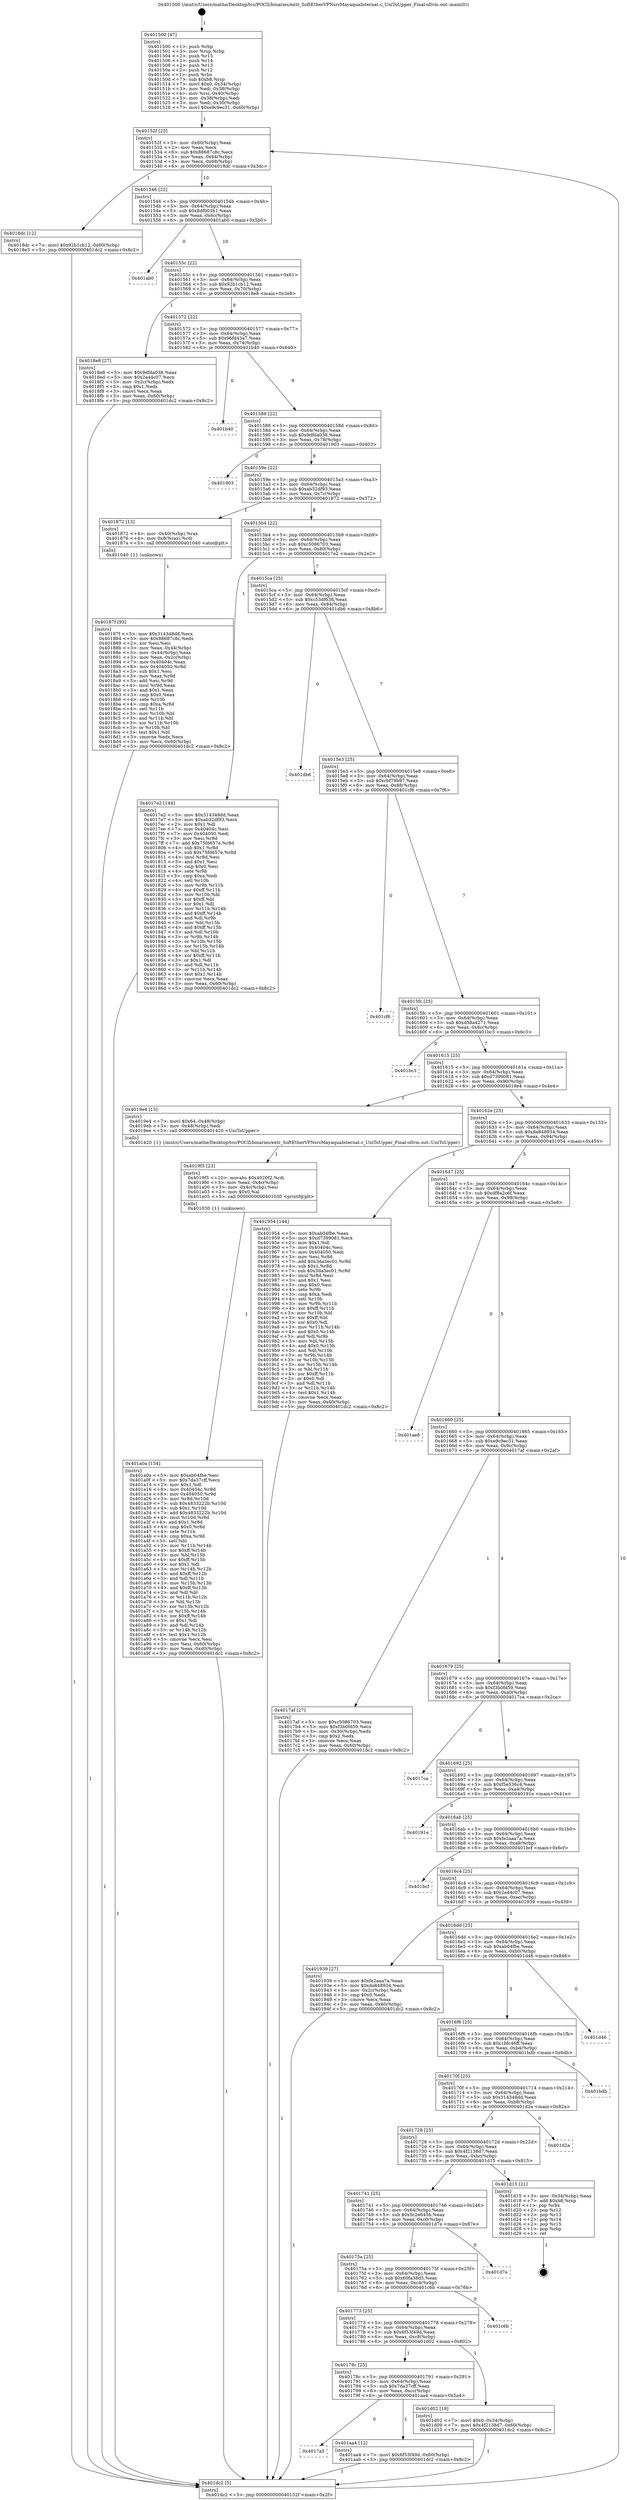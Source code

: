 digraph "0x401500" {
  label = "0x401500 (/mnt/c/Users/mathe/Desktop/tcc/POCII/binaries/extr_SoftEtherVPNsrcMayaquaInternat.c_UniToUpper_Final-ollvm.out::main(0))"
  labelloc = "t"
  node[shape=record]

  Entry [label="",width=0.3,height=0.3,shape=circle,fillcolor=black,style=filled]
  "0x40152f" [label="{
     0x40152f [23]\l
     | [instrs]\l
     &nbsp;&nbsp;0x40152f \<+3\>: mov -0x60(%rbp),%eax\l
     &nbsp;&nbsp;0x401532 \<+2\>: mov %eax,%ecx\l
     &nbsp;&nbsp;0x401534 \<+6\>: sub $0x88687c8c,%ecx\l
     &nbsp;&nbsp;0x40153a \<+3\>: mov %eax,-0x64(%rbp)\l
     &nbsp;&nbsp;0x40153d \<+3\>: mov %ecx,-0x68(%rbp)\l
     &nbsp;&nbsp;0x401540 \<+6\>: je 00000000004018dc \<main+0x3dc\>\l
  }"]
  "0x4018dc" [label="{
     0x4018dc [12]\l
     | [instrs]\l
     &nbsp;&nbsp;0x4018dc \<+7\>: movl $0x92b1cb12,-0x60(%rbp)\l
     &nbsp;&nbsp;0x4018e3 \<+5\>: jmp 0000000000401dc2 \<main+0x8c2\>\l
  }"]
  "0x401546" [label="{
     0x401546 [22]\l
     | [instrs]\l
     &nbsp;&nbsp;0x401546 \<+5\>: jmp 000000000040154b \<main+0x4b\>\l
     &nbsp;&nbsp;0x40154b \<+3\>: mov -0x64(%rbp),%eax\l
     &nbsp;&nbsp;0x40154e \<+5\>: sub $0x8df003b1,%eax\l
     &nbsp;&nbsp;0x401553 \<+3\>: mov %eax,-0x6c(%rbp)\l
     &nbsp;&nbsp;0x401556 \<+6\>: je 0000000000401ab0 \<main+0x5b0\>\l
  }"]
  Exit [label="",width=0.3,height=0.3,shape=circle,fillcolor=black,style=filled,peripheries=2]
  "0x401ab0" [label="{
     0x401ab0\l
  }", style=dashed]
  "0x40155c" [label="{
     0x40155c [22]\l
     | [instrs]\l
     &nbsp;&nbsp;0x40155c \<+5\>: jmp 0000000000401561 \<main+0x61\>\l
     &nbsp;&nbsp;0x401561 \<+3\>: mov -0x64(%rbp),%eax\l
     &nbsp;&nbsp;0x401564 \<+5\>: sub $0x92b1cb12,%eax\l
     &nbsp;&nbsp;0x401569 \<+3\>: mov %eax,-0x70(%rbp)\l
     &nbsp;&nbsp;0x40156c \<+6\>: je 00000000004018e8 \<main+0x3e8\>\l
  }"]
  "0x4017a5" [label="{
     0x4017a5\l
  }", style=dashed]
  "0x4018e8" [label="{
     0x4018e8 [27]\l
     | [instrs]\l
     &nbsp;&nbsp;0x4018e8 \<+5\>: mov $0x9dfda038,%eax\l
     &nbsp;&nbsp;0x4018ed \<+5\>: mov $0x2a44c07,%ecx\l
     &nbsp;&nbsp;0x4018f2 \<+3\>: mov -0x2c(%rbp),%edx\l
     &nbsp;&nbsp;0x4018f5 \<+3\>: cmp $0x1,%edx\l
     &nbsp;&nbsp;0x4018f8 \<+3\>: cmovl %ecx,%eax\l
     &nbsp;&nbsp;0x4018fb \<+3\>: mov %eax,-0x60(%rbp)\l
     &nbsp;&nbsp;0x4018fe \<+5\>: jmp 0000000000401dc2 \<main+0x8c2\>\l
  }"]
  "0x401572" [label="{
     0x401572 [22]\l
     | [instrs]\l
     &nbsp;&nbsp;0x401572 \<+5\>: jmp 0000000000401577 \<main+0x77\>\l
     &nbsp;&nbsp;0x401577 \<+3\>: mov -0x64(%rbp),%eax\l
     &nbsp;&nbsp;0x40157a \<+5\>: sub $0x96fd43a7,%eax\l
     &nbsp;&nbsp;0x40157f \<+3\>: mov %eax,-0x74(%rbp)\l
     &nbsp;&nbsp;0x401582 \<+6\>: je 0000000000401b40 \<main+0x640\>\l
  }"]
  "0x401aa4" [label="{
     0x401aa4 [12]\l
     | [instrs]\l
     &nbsp;&nbsp;0x401aa4 \<+7\>: movl $0x6f53f49d,-0x60(%rbp)\l
     &nbsp;&nbsp;0x401aab \<+5\>: jmp 0000000000401dc2 \<main+0x8c2\>\l
  }"]
  "0x401b40" [label="{
     0x401b40\l
  }", style=dashed]
  "0x401588" [label="{
     0x401588 [22]\l
     | [instrs]\l
     &nbsp;&nbsp;0x401588 \<+5\>: jmp 000000000040158d \<main+0x8d\>\l
     &nbsp;&nbsp;0x40158d \<+3\>: mov -0x64(%rbp),%eax\l
     &nbsp;&nbsp;0x401590 \<+5\>: sub $0x9dfda038,%eax\l
     &nbsp;&nbsp;0x401595 \<+3\>: mov %eax,-0x78(%rbp)\l
     &nbsp;&nbsp;0x401598 \<+6\>: je 0000000000401903 \<main+0x403\>\l
  }"]
  "0x40178c" [label="{
     0x40178c [25]\l
     | [instrs]\l
     &nbsp;&nbsp;0x40178c \<+5\>: jmp 0000000000401791 \<main+0x291\>\l
     &nbsp;&nbsp;0x401791 \<+3\>: mov -0x64(%rbp),%eax\l
     &nbsp;&nbsp;0x401794 \<+5\>: sub $0x7da37cff,%eax\l
     &nbsp;&nbsp;0x401799 \<+6\>: mov %eax,-0xcc(%rbp)\l
     &nbsp;&nbsp;0x40179f \<+6\>: je 0000000000401aa4 \<main+0x5a4\>\l
  }"]
  "0x401903" [label="{
     0x401903\l
  }", style=dashed]
  "0x40159e" [label="{
     0x40159e [22]\l
     | [instrs]\l
     &nbsp;&nbsp;0x40159e \<+5\>: jmp 00000000004015a3 \<main+0xa3\>\l
     &nbsp;&nbsp;0x4015a3 \<+3\>: mov -0x64(%rbp),%eax\l
     &nbsp;&nbsp;0x4015a6 \<+5\>: sub $0xab32df93,%eax\l
     &nbsp;&nbsp;0x4015ab \<+3\>: mov %eax,-0x7c(%rbp)\l
     &nbsp;&nbsp;0x4015ae \<+6\>: je 0000000000401872 \<main+0x372\>\l
  }"]
  "0x401d02" [label="{
     0x401d02 [19]\l
     | [instrs]\l
     &nbsp;&nbsp;0x401d02 \<+7\>: movl $0x0,-0x34(%rbp)\l
     &nbsp;&nbsp;0x401d09 \<+7\>: movl $0x4f2138d7,-0x60(%rbp)\l
     &nbsp;&nbsp;0x401d10 \<+5\>: jmp 0000000000401dc2 \<main+0x8c2\>\l
  }"]
  "0x401872" [label="{
     0x401872 [13]\l
     | [instrs]\l
     &nbsp;&nbsp;0x401872 \<+4\>: mov -0x40(%rbp),%rax\l
     &nbsp;&nbsp;0x401876 \<+4\>: mov 0x8(%rax),%rdi\l
     &nbsp;&nbsp;0x40187a \<+5\>: call 0000000000401040 \<atoi@plt\>\l
     | [calls]\l
     &nbsp;&nbsp;0x401040 \{1\} (unknown)\l
  }"]
  "0x4015b4" [label="{
     0x4015b4 [22]\l
     | [instrs]\l
     &nbsp;&nbsp;0x4015b4 \<+5\>: jmp 00000000004015b9 \<main+0xb9\>\l
     &nbsp;&nbsp;0x4015b9 \<+3\>: mov -0x64(%rbp),%eax\l
     &nbsp;&nbsp;0x4015bc \<+5\>: sub $0xc5086703,%eax\l
     &nbsp;&nbsp;0x4015c1 \<+3\>: mov %eax,-0x80(%rbp)\l
     &nbsp;&nbsp;0x4015c4 \<+6\>: je 00000000004017e2 \<main+0x2e2\>\l
  }"]
  "0x401773" [label="{
     0x401773 [25]\l
     | [instrs]\l
     &nbsp;&nbsp;0x401773 \<+5\>: jmp 0000000000401778 \<main+0x278\>\l
     &nbsp;&nbsp;0x401778 \<+3\>: mov -0x64(%rbp),%eax\l
     &nbsp;&nbsp;0x40177b \<+5\>: sub $0x6f53f49d,%eax\l
     &nbsp;&nbsp;0x401780 \<+6\>: mov %eax,-0xc8(%rbp)\l
     &nbsp;&nbsp;0x401786 \<+6\>: je 0000000000401d02 \<main+0x802\>\l
  }"]
  "0x4017e2" [label="{
     0x4017e2 [144]\l
     | [instrs]\l
     &nbsp;&nbsp;0x4017e2 \<+5\>: mov $0x314348dd,%eax\l
     &nbsp;&nbsp;0x4017e7 \<+5\>: mov $0xab32df93,%ecx\l
     &nbsp;&nbsp;0x4017ec \<+2\>: mov $0x1,%dl\l
     &nbsp;&nbsp;0x4017ee \<+7\>: mov 0x40404c,%esi\l
     &nbsp;&nbsp;0x4017f5 \<+7\>: mov 0x404050,%edi\l
     &nbsp;&nbsp;0x4017fc \<+3\>: mov %esi,%r8d\l
     &nbsp;&nbsp;0x4017ff \<+7\>: add $0x75fd657e,%r8d\l
     &nbsp;&nbsp;0x401806 \<+4\>: sub $0x1,%r8d\l
     &nbsp;&nbsp;0x40180a \<+7\>: sub $0x75fd657e,%r8d\l
     &nbsp;&nbsp;0x401811 \<+4\>: imul %r8d,%esi\l
     &nbsp;&nbsp;0x401815 \<+3\>: and $0x1,%esi\l
     &nbsp;&nbsp;0x401818 \<+3\>: cmp $0x0,%esi\l
     &nbsp;&nbsp;0x40181b \<+4\>: sete %r9b\l
     &nbsp;&nbsp;0x40181f \<+3\>: cmp $0xa,%edi\l
     &nbsp;&nbsp;0x401822 \<+4\>: setl %r10b\l
     &nbsp;&nbsp;0x401826 \<+3\>: mov %r9b,%r11b\l
     &nbsp;&nbsp;0x401829 \<+4\>: xor $0xff,%r11b\l
     &nbsp;&nbsp;0x40182d \<+3\>: mov %r10b,%bl\l
     &nbsp;&nbsp;0x401830 \<+3\>: xor $0xff,%bl\l
     &nbsp;&nbsp;0x401833 \<+3\>: xor $0x1,%dl\l
     &nbsp;&nbsp;0x401836 \<+3\>: mov %r11b,%r14b\l
     &nbsp;&nbsp;0x401839 \<+4\>: and $0xff,%r14b\l
     &nbsp;&nbsp;0x40183d \<+3\>: and %dl,%r9b\l
     &nbsp;&nbsp;0x401840 \<+3\>: mov %bl,%r15b\l
     &nbsp;&nbsp;0x401843 \<+4\>: and $0xff,%r15b\l
     &nbsp;&nbsp;0x401847 \<+3\>: and %dl,%r10b\l
     &nbsp;&nbsp;0x40184a \<+3\>: or %r9b,%r14b\l
     &nbsp;&nbsp;0x40184d \<+3\>: or %r10b,%r15b\l
     &nbsp;&nbsp;0x401850 \<+3\>: xor %r15b,%r14b\l
     &nbsp;&nbsp;0x401853 \<+3\>: or %bl,%r11b\l
     &nbsp;&nbsp;0x401856 \<+4\>: xor $0xff,%r11b\l
     &nbsp;&nbsp;0x40185a \<+3\>: or $0x1,%dl\l
     &nbsp;&nbsp;0x40185d \<+3\>: and %dl,%r11b\l
     &nbsp;&nbsp;0x401860 \<+3\>: or %r11b,%r14b\l
     &nbsp;&nbsp;0x401863 \<+4\>: test $0x1,%r14b\l
     &nbsp;&nbsp;0x401867 \<+3\>: cmovne %ecx,%eax\l
     &nbsp;&nbsp;0x40186a \<+3\>: mov %eax,-0x60(%rbp)\l
     &nbsp;&nbsp;0x40186d \<+5\>: jmp 0000000000401dc2 \<main+0x8c2\>\l
  }"]
  "0x4015ca" [label="{
     0x4015ca [25]\l
     | [instrs]\l
     &nbsp;&nbsp;0x4015ca \<+5\>: jmp 00000000004015cf \<main+0xcf\>\l
     &nbsp;&nbsp;0x4015cf \<+3\>: mov -0x64(%rbp),%eax\l
     &nbsp;&nbsp;0x4015d2 \<+5\>: sub $0xc53df638,%eax\l
     &nbsp;&nbsp;0x4015d7 \<+6\>: mov %eax,-0x84(%rbp)\l
     &nbsp;&nbsp;0x4015dd \<+6\>: je 0000000000401db6 \<main+0x8b6\>\l
  }"]
  "0x401c6b" [label="{
     0x401c6b\l
  }", style=dashed]
  "0x401db6" [label="{
     0x401db6\l
  }", style=dashed]
  "0x4015e3" [label="{
     0x4015e3 [25]\l
     | [instrs]\l
     &nbsp;&nbsp;0x4015e3 \<+5\>: jmp 00000000004015e8 \<main+0xe8\>\l
     &nbsp;&nbsp;0x4015e8 \<+3\>: mov -0x64(%rbp),%eax\l
     &nbsp;&nbsp;0x4015eb \<+5\>: sub $0xcbf79b97,%eax\l
     &nbsp;&nbsp;0x4015f0 \<+6\>: mov %eax,-0x88(%rbp)\l
     &nbsp;&nbsp;0x4015f6 \<+6\>: je 0000000000401cf6 \<main+0x7f6\>\l
  }"]
  "0x40175a" [label="{
     0x40175a [25]\l
     | [instrs]\l
     &nbsp;&nbsp;0x40175a \<+5\>: jmp 000000000040175f \<main+0x25f\>\l
     &nbsp;&nbsp;0x40175f \<+3\>: mov -0x64(%rbp),%eax\l
     &nbsp;&nbsp;0x401762 \<+5\>: sub $0x60fa38d5,%eax\l
     &nbsp;&nbsp;0x401767 \<+6\>: mov %eax,-0xc4(%rbp)\l
     &nbsp;&nbsp;0x40176d \<+6\>: je 0000000000401c6b \<main+0x76b\>\l
  }"]
  "0x401cf6" [label="{
     0x401cf6\l
  }", style=dashed]
  "0x4015fc" [label="{
     0x4015fc [25]\l
     | [instrs]\l
     &nbsp;&nbsp;0x4015fc \<+5\>: jmp 0000000000401601 \<main+0x101\>\l
     &nbsp;&nbsp;0x401601 \<+3\>: mov -0x64(%rbp),%eax\l
     &nbsp;&nbsp;0x401604 \<+5\>: sub $0xd58a4271,%eax\l
     &nbsp;&nbsp;0x401609 \<+6\>: mov %eax,-0x8c(%rbp)\l
     &nbsp;&nbsp;0x40160f \<+6\>: je 0000000000401bc3 \<main+0x6c3\>\l
  }"]
  "0x401d7e" [label="{
     0x401d7e\l
  }", style=dashed]
  "0x401bc3" [label="{
     0x401bc3\l
  }", style=dashed]
  "0x401615" [label="{
     0x401615 [25]\l
     | [instrs]\l
     &nbsp;&nbsp;0x401615 \<+5\>: jmp 000000000040161a \<main+0x11a\>\l
     &nbsp;&nbsp;0x40161a \<+3\>: mov -0x64(%rbp),%eax\l
     &nbsp;&nbsp;0x40161d \<+5\>: sub $0xd7399081,%eax\l
     &nbsp;&nbsp;0x401622 \<+6\>: mov %eax,-0x90(%rbp)\l
     &nbsp;&nbsp;0x401628 \<+6\>: je 00000000004019e4 \<main+0x4e4\>\l
  }"]
  "0x401741" [label="{
     0x401741 [25]\l
     | [instrs]\l
     &nbsp;&nbsp;0x401741 \<+5\>: jmp 0000000000401746 \<main+0x246\>\l
     &nbsp;&nbsp;0x401746 \<+3\>: mov -0x64(%rbp),%eax\l
     &nbsp;&nbsp;0x401749 \<+5\>: sub $0x5c2e645b,%eax\l
     &nbsp;&nbsp;0x40174e \<+6\>: mov %eax,-0xc0(%rbp)\l
     &nbsp;&nbsp;0x401754 \<+6\>: je 0000000000401d7e \<main+0x87e\>\l
  }"]
  "0x4019e4" [label="{
     0x4019e4 [15]\l
     | [instrs]\l
     &nbsp;&nbsp;0x4019e4 \<+7\>: movl $0x64,-0x48(%rbp)\l
     &nbsp;&nbsp;0x4019eb \<+3\>: mov -0x48(%rbp),%edi\l
     &nbsp;&nbsp;0x4019ee \<+5\>: call 0000000000401420 \<UniToUpper\>\l
     | [calls]\l
     &nbsp;&nbsp;0x401420 \{1\} (/mnt/c/Users/mathe/Desktop/tcc/POCII/binaries/extr_SoftEtherVPNsrcMayaquaInternat.c_UniToUpper_Final-ollvm.out::UniToUpper)\l
  }"]
  "0x40162e" [label="{
     0x40162e [25]\l
     | [instrs]\l
     &nbsp;&nbsp;0x40162e \<+5\>: jmp 0000000000401633 \<main+0x133\>\l
     &nbsp;&nbsp;0x401633 \<+3\>: mov -0x64(%rbp),%eax\l
     &nbsp;&nbsp;0x401636 \<+5\>: sub $0xda848934,%eax\l
     &nbsp;&nbsp;0x40163b \<+6\>: mov %eax,-0x94(%rbp)\l
     &nbsp;&nbsp;0x401641 \<+6\>: je 0000000000401954 \<main+0x454\>\l
  }"]
  "0x401d15" [label="{
     0x401d15 [21]\l
     | [instrs]\l
     &nbsp;&nbsp;0x401d15 \<+3\>: mov -0x34(%rbp),%eax\l
     &nbsp;&nbsp;0x401d18 \<+7\>: add $0xb8,%rsp\l
     &nbsp;&nbsp;0x401d1f \<+1\>: pop %rbx\l
     &nbsp;&nbsp;0x401d20 \<+2\>: pop %r12\l
     &nbsp;&nbsp;0x401d22 \<+2\>: pop %r13\l
     &nbsp;&nbsp;0x401d24 \<+2\>: pop %r14\l
     &nbsp;&nbsp;0x401d26 \<+2\>: pop %r15\l
     &nbsp;&nbsp;0x401d28 \<+1\>: pop %rbp\l
     &nbsp;&nbsp;0x401d29 \<+1\>: ret\l
  }"]
  "0x401954" [label="{
     0x401954 [144]\l
     | [instrs]\l
     &nbsp;&nbsp;0x401954 \<+5\>: mov $0xab04fbe,%eax\l
     &nbsp;&nbsp;0x401959 \<+5\>: mov $0xd7399081,%ecx\l
     &nbsp;&nbsp;0x40195e \<+2\>: mov $0x1,%dl\l
     &nbsp;&nbsp;0x401960 \<+7\>: mov 0x40404c,%esi\l
     &nbsp;&nbsp;0x401967 \<+7\>: mov 0x404050,%edi\l
     &nbsp;&nbsp;0x40196e \<+3\>: mov %esi,%r8d\l
     &nbsp;&nbsp;0x401971 \<+7\>: add $0x3da3ec01,%r8d\l
     &nbsp;&nbsp;0x401978 \<+4\>: sub $0x1,%r8d\l
     &nbsp;&nbsp;0x40197c \<+7\>: sub $0x3da3ec01,%r8d\l
     &nbsp;&nbsp;0x401983 \<+4\>: imul %r8d,%esi\l
     &nbsp;&nbsp;0x401987 \<+3\>: and $0x1,%esi\l
     &nbsp;&nbsp;0x40198a \<+3\>: cmp $0x0,%esi\l
     &nbsp;&nbsp;0x40198d \<+4\>: sete %r9b\l
     &nbsp;&nbsp;0x401991 \<+3\>: cmp $0xa,%edi\l
     &nbsp;&nbsp;0x401994 \<+4\>: setl %r10b\l
     &nbsp;&nbsp;0x401998 \<+3\>: mov %r9b,%r11b\l
     &nbsp;&nbsp;0x40199b \<+4\>: xor $0xff,%r11b\l
     &nbsp;&nbsp;0x40199f \<+3\>: mov %r10b,%bl\l
     &nbsp;&nbsp;0x4019a2 \<+3\>: xor $0xff,%bl\l
     &nbsp;&nbsp;0x4019a5 \<+3\>: xor $0x0,%dl\l
     &nbsp;&nbsp;0x4019a8 \<+3\>: mov %r11b,%r14b\l
     &nbsp;&nbsp;0x4019ab \<+4\>: and $0x0,%r14b\l
     &nbsp;&nbsp;0x4019af \<+3\>: and %dl,%r9b\l
     &nbsp;&nbsp;0x4019b2 \<+3\>: mov %bl,%r15b\l
     &nbsp;&nbsp;0x4019b5 \<+4\>: and $0x0,%r15b\l
     &nbsp;&nbsp;0x4019b9 \<+3\>: and %dl,%r10b\l
     &nbsp;&nbsp;0x4019bc \<+3\>: or %r9b,%r14b\l
     &nbsp;&nbsp;0x4019bf \<+3\>: or %r10b,%r15b\l
     &nbsp;&nbsp;0x4019c2 \<+3\>: xor %r15b,%r14b\l
     &nbsp;&nbsp;0x4019c5 \<+3\>: or %bl,%r11b\l
     &nbsp;&nbsp;0x4019c8 \<+4\>: xor $0xff,%r11b\l
     &nbsp;&nbsp;0x4019cc \<+3\>: or $0x0,%dl\l
     &nbsp;&nbsp;0x4019cf \<+3\>: and %dl,%r11b\l
     &nbsp;&nbsp;0x4019d2 \<+3\>: or %r11b,%r14b\l
     &nbsp;&nbsp;0x4019d5 \<+4\>: test $0x1,%r14b\l
     &nbsp;&nbsp;0x4019d9 \<+3\>: cmovne %ecx,%eax\l
     &nbsp;&nbsp;0x4019dc \<+3\>: mov %eax,-0x60(%rbp)\l
     &nbsp;&nbsp;0x4019df \<+5\>: jmp 0000000000401dc2 \<main+0x8c2\>\l
  }"]
  "0x401647" [label="{
     0x401647 [25]\l
     | [instrs]\l
     &nbsp;&nbsp;0x401647 \<+5\>: jmp 000000000040164c \<main+0x14c\>\l
     &nbsp;&nbsp;0x40164c \<+3\>: mov -0x64(%rbp),%eax\l
     &nbsp;&nbsp;0x40164f \<+5\>: sub $0xdf8a2c6f,%eax\l
     &nbsp;&nbsp;0x401654 \<+6\>: mov %eax,-0x98(%rbp)\l
     &nbsp;&nbsp;0x40165a \<+6\>: je 0000000000401ae8 \<main+0x5e8\>\l
  }"]
  "0x401728" [label="{
     0x401728 [25]\l
     | [instrs]\l
     &nbsp;&nbsp;0x401728 \<+5\>: jmp 000000000040172d \<main+0x22d\>\l
     &nbsp;&nbsp;0x40172d \<+3\>: mov -0x64(%rbp),%eax\l
     &nbsp;&nbsp;0x401730 \<+5\>: sub $0x4f2138d7,%eax\l
     &nbsp;&nbsp;0x401735 \<+6\>: mov %eax,-0xbc(%rbp)\l
     &nbsp;&nbsp;0x40173b \<+6\>: je 0000000000401d15 \<main+0x815\>\l
  }"]
  "0x401ae8" [label="{
     0x401ae8\l
  }", style=dashed]
  "0x401660" [label="{
     0x401660 [25]\l
     | [instrs]\l
     &nbsp;&nbsp;0x401660 \<+5\>: jmp 0000000000401665 \<main+0x165\>\l
     &nbsp;&nbsp;0x401665 \<+3\>: mov -0x64(%rbp),%eax\l
     &nbsp;&nbsp;0x401668 \<+5\>: sub $0xe9c9ec31,%eax\l
     &nbsp;&nbsp;0x40166d \<+6\>: mov %eax,-0x9c(%rbp)\l
     &nbsp;&nbsp;0x401673 \<+6\>: je 00000000004017af \<main+0x2af\>\l
  }"]
  "0x401d2a" [label="{
     0x401d2a\l
  }", style=dashed]
  "0x4017af" [label="{
     0x4017af [27]\l
     | [instrs]\l
     &nbsp;&nbsp;0x4017af \<+5\>: mov $0xc5086703,%eax\l
     &nbsp;&nbsp;0x4017b4 \<+5\>: mov $0xf3b0fd59,%ecx\l
     &nbsp;&nbsp;0x4017b9 \<+3\>: mov -0x30(%rbp),%edx\l
     &nbsp;&nbsp;0x4017bc \<+3\>: cmp $0x2,%edx\l
     &nbsp;&nbsp;0x4017bf \<+3\>: cmovne %ecx,%eax\l
     &nbsp;&nbsp;0x4017c2 \<+3\>: mov %eax,-0x60(%rbp)\l
     &nbsp;&nbsp;0x4017c5 \<+5\>: jmp 0000000000401dc2 \<main+0x8c2\>\l
  }"]
  "0x401679" [label="{
     0x401679 [25]\l
     | [instrs]\l
     &nbsp;&nbsp;0x401679 \<+5\>: jmp 000000000040167e \<main+0x17e\>\l
     &nbsp;&nbsp;0x40167e \<+3\>: mov -0x64(%rbp),%eax\l
     &nbsp;&nbsp;0x401681 \<+5\>: sub $0xf3b0fd59,%eax\l
     &nbsp;&nbsp;0x401686 \<+6\>: mov %eax,-0xa0(%rbp)\l
     &nbsp;&nbsp;0x40168c \<+6\>: je 00000000004017ca \<main+0x2ca\>\l
  }"]
  "0x401dc2" [label="{
     0x401dc2 [5]\l
     | [instrs]\l
     &nbsp;&nbsp;0x401dc2 \<+5\>: jmp 000000000040152f \<main+0x2f\>\l
  }"]
  "0x401500" [label="{
     0x401500 [47]\l
     | [instrs]\l
     &nbsp;&nbsp;0x401500 \<+1\>: push %rbp\l
     &nbsp;&nbsp;0x401501 \<+3\>: mov %rsp,%rbp\l
     &nbsp;&nbsp;0x401504 \<+2\>: push %r15\l
     &nbsp;&nbsp;0x401506 \<+2\>: push %r14\l
     &nbsp;&nbsp;0x401508 \<+2\>: push %r13\l
     &nbsp;&nbsp;0x40150a \<+2\>: push %r12\l
     &nbsp;&nbsp;0x40150c \<+1\>: push %rbx\l
     &nbsp;&nbsp;0x40150d \<+7\>: sub $0xb8,%rsp\l
     &nbsp;&nbsp;0x401514 \<+7\>: movl $0x0,-0x34(%rbp)\l
     &nbsp;&nbsp;0x40151b \<+3\>: mov %edi,-0x38(%rbp)\l
     &nbsp;&nbsp;0x40151e \<+4\>: mov %rsi,-0x40(%rbp)\l
     &nbsp;&nbsp;0x401522 \<+3\>: mov -0x38(%rbp),%edi\l
     &nbsp;&nbsp;0x401525 \<+3\>: mov %edi,-0x30(%rbp)\l
     &nbsp;&nbsp;0x401528 \<+7\>: movl $0xe9c9ec31,-0x60(%rbp)\l
  }"]
  "0x40187f" [label="{
     0x40187f [93]\l
     | [instrs]\l
     &nbsp;&nbsp;0x40187f \<+5\>: mov $0x314348dd,%ecx\l
     &nbsp;&nbsp;0x401884 \<+5\>: mov $0x88687c8c,%edx\l
     &nbsp;&nbsp;0x401889 \<+2\>: xor %esi,%esi\l
     &nbsp;&nbsp;0x40188b \<+3\>: mov %eax,-0x44(%rbp)\l
     &nbsp;&nbsp;0x40188e \<+3\>: mov -0x44(%rbp),%eax\l
     &nbsp;&nbsp;0x401891 \<+3\>: mov %eax,-0x2c(%rbp)\l
     &nbsp;&nbsp;0x401894 \<+7\>: mov 0x40404c,%eax\l
     &nbsp;&nbsp;0x40189b \<+8\>: mov 0x404050,%r8d\l
     &nbsp;&nbsp;0x4018a3 \<+3\>: sub $0x1,%esi\l
     &nbsp;&nbsp;0x4018a6 \<+3\>: mov %eax,%r9d\l
     &nbsp;&nbsp;0x4018a9 \<+3\>: add %esi,%r9d\l
     &nbsp;&nbsp;0x4018ac \<+4\>: imul %r9d,%eax\l
     &nbsp;&nbsp;0x4018b0 \<+3\>: and $0x1,%eax\l
     &nbsp;&nbsp;0x4018b3 \<+3\>: cmp $0x0,%eax\l
     &nbsp;&nbsp;0x4018b6 \<+4\>: sete %r10b\l
     &nbsp;&nbsp;0x4018ba \<+4\>: cmp $0xa,%r8d\l
     &nbsp;&nbsp;0x4018be \<+4\>: setl %r11b\l
     &nbsp;&nbsp;0x4018c2 \<+3\>: mov %r10b,%bl\l
     &nbsp;&nbsp;0x4018c5 \<+3\>: and %r11b,%bl\l
     &nbsp;&nbsp;0x4018c8 \<+3\>: xor %r11b,%r10b\l
     &nbsp;&nbsp;0x4018cb \<+3\>: or %r10b,%bl\l
     &nbsp;&nbsp;0x4018ce \<+3\>: test $0x1,%bl\l
     &nbsp;&nbsp;0x4018d1 \<+3\>: cmovne %edx,%ecx\l
     &nbsp;&nbsp;0x4018d4 \<+3\>: mov %ecx,-0x60(%rbp)\l
     &nbsp;&nbsp;0x4018d7 \<+5\>: jmp 0000000000401dc2 \<main+0x8c2\>\l
  }"]
  "0x40170f" [label="{
     0x40170f [25]\l
     | [instrs]\l
     &nbsp;&nbsp;0x40170f \<+5\>: jmp 0000000000401714 \<main+0x214\>\l
     &nbsp;&nbsp;0x401714 \<+3\>: mov -0x64(%rbp),%eax\l
     &nbsp;&nbsp;0x401717 \<+5\>: sub $0x314348dd,%eax\l
     &nbsp;&nbsp;0x40171c \<+6\>: mov %eax,-0xb8(%rbp)\l
     &nbsp;&nbsp;0x401722 \<+6\>: je 0000000000401d2a \<main+0x82a\>\l
  }"]
  "0x4017ca" [label="{
     0x4017ca\l
  }", style=dashed]
  "0x401692" [label="{
     0x401692 [25]\l
     | [instrs]\l
     &nbsp;&nbsp;0x401692 \<+5\>: jmp 0000000000401697 \<main+0x197\>\l
     &nbsp;&nbsp;0x401697 \<+3\>: mov -0x64(%rbp),%eax\l
     &nbsp;&nbsp;0x40169a \<+5\>: sub $0xf5e536c4,%eax\l
     &nbsp;&nbsp;0x40169f \<+6\>: mov %eax,-0xa4(%rbp)\l
     &nbsp;&nbsp;0x4016a5 \<+6\>: je 000000000040191e \<main+0x41e\>\l
  }"]
  "0x401bdb" [label="{
     0x401bdb\l
  }", style=dashed]
  "0x40191e" [label="{
     0x40191e\l
  }", style=dashed]
  "0x4016ab" [label="{
     0x4016ab [25]\l
     | [instrs]\l
     &nbsp;&nbsp;0x4016ab \<+5\>: jmp 00000000004016b0 \<main+0x1b0\>\l
     &nbsp;&nbsp;0x4016b0 \<+3\>: mov -0x64(%rbp),%eax\l
     &nbsp;&nbsp;0x4016b3 \<+5\>: sub $0xfe2aaa7a,%eax\l
     &nbsp;&nbsp;0x4016b8 \<+6\>: mov %eax,-0xa8(%rbp)\l
     &nbsp;&nbsp;0x4016be \<+6\>: je 0000000000401bcf \<main+0x6cf\>\l
  }"]
  "0x4016f6" [label="{
     0x4016f6 [25]\l
     | [instrs]\l
     &nbsp;&nbsp;0x4016f6 \<+5\>: jmp 00000000004016fb \<main+0x1fb\>\l
     &nbsp;&nbsp;0x4016fb \<+3\>: mov -0x64(%rbp),%eax\l
     &nbsp;&nbsp;0x4016fe \<+5\>: sub $0x1bfc46ff,%eax\l
     &nbsp;&nbsp;0x401703 \<+6\>: mov %eax,-0xb4(%rbp)\l
     &nbsp;&nbsp;0x401709 \<+6\>: je 0000000000401bdb \<main+0x6db\>\l
  }"]
  "0x401bcf" [label="{
     0x401bcf\l
  }", style=dashed]
  "0x4016c4" [label="{
     0x4016c4 [25]\l
     | [instrs]\l
     &nbsp;&nbsp;0x4016c4 \<+5\>: jmp 00000000004016c9 \<main+0x1c9\>\l
     &nbsp;&nbsp;0x4016c9 \<+3\>: mov -0x64(%rbp),%eax\l
     &nbsp;&nbsp;0x4016cc \<+5\>: sub $0x2a44c07,%eax\l
     &nbsp;&nbsp;0x4016d1 \<+6\>: mov %eax,-0xac(%rbp)\l
     &nbsp;&nbsp;0x4016d7 \<+6\>: je 0000000000401939 \<main+0x439\>\l
  }"]
  "0x401d46" [label="{
     0x401d46\l
  }", style=dashed]
  "0x401939" [label="{
     0x401939 [27]\l
     | [instrs]\l
     &nbsp;&nbsp;0x401939 \<+5\>: mov $0xfe2aaa7a,%eax\l
     &nbsp;&nbsp;0x40193e \<+5\>: mov $0xda848934,%ecx\l
     &nbsp;&nbsp;0x401943 \<+3\>: mov -0x2c(%rbp),%edx\l
     &nbsp;&nbsp;0x401946 \<+3\>: cmp $0x0,%edx\l
     &nbsp;&nbsp;0x401949 \<+3\>: cmove %ecx,%eax\l
     &nbsp;&nbsp;0x40194c \<+3\>: mov %eax,-0x60(%rbp)\l
     &nbsp;&nbsp;0x40194f \<+5\>: jmp 0000000000401dc2 \<main+0x8c2\>\l
  }"]
  "0x4016dd" [label="{
     0x4016dd [25]\l
     | [instrs]\l
     &nbsp;&nbsp;0x4016dd \<+5\>: jmp 00000000004016e2 \<main+0x1e2\>\l
     &nbsp;&nbsp;0x4016e2 \<+3\>: mov -0x64(%rbp),%eax\l
     &nbsp;&nbsp;0x4016e5 \<+5\>: sub $0xab04fbe,%eax\l
     &nbsp;&nbsp;0x4016ea \<+6\>: mov %eax,-0xb0(%rbp)\l
     &nbsp;&nbsp;0x4016f0 \<+6\>: je 0000000000401d46 \<main+0x846\>\l
  }"]
  "0x4019f3" [label="{
     0x4019f3 [23]\l
     | [instrs]\l
     &nbsp;&nbsp;0x4019f3 \<+10\>: movabs $0x4020f2,%rdi\l
     &nbsp;&nbsp;0x4019fd \<+3\>: mov %eax,-0x4c(%rbp)\l
     &nbsp;&nbsp;0x401a00 \<+3\>: mov -0x4c(%rbp),%esi\l
     &nbsp;&nbsp;0x401a03 \<+2\>: mov $0x0,%al\l
     &nbsp;&nbsp;0x401a05 \<+5\>: call 0000000000401030 \<printf@plt\>\l
     | [calls]\l
     &nbsp;&nbsp;0x401030 \{1\} (unknown)\l
  }"]
  "0x401a0a" [label="{
     0x401a0a [154]\l
     | [instrs]\l
     &nbsp;&nbsp;0x401a0a \<+5\>: mov $0xab04fbe,%esi\l
     &nbsp;&nbsp;0x401a0f \<+5\>: mov $0x7da37cff,%ecx\l
     &nbsp;&nbsp;0x401a14 \<+2\>: mov $0x1,%dl\l
     &nbsp;&nbsp;0x401a16 \<+8\>: mov 0x40404c,%r8d\l
     &nbsp;&nbsp;0x401a1e \<+8\>: mov 0x404050,%r9d\l
     &nbsp;&nbsp;0x401a26 \<+3\>: mov %r8d,%r10d\l
     &nbsp;&nbsp;0x401a29 \<+7\>: sub $0x4833222b,%r10d\l
     &nbsp;&nbsp;0x401a30 \<+4\>: sub $0x1,%r10d\l
     &nbsp;&nbsp;0x401a34 \<+7\>: add $0x4833222b,%r10d\l
     &nbsp;&nbsp;0x401a3b \<+4\>: imul %r10d,%r8d\l
     &nbsp;&nbsp;0x401a3f \<+4\>: and $0x1,%r8d\l
     &nbsp;&nbsp;0x401a43 \<+4\>: cmp $0x0,%r8d\l
     &nbsp;&nbsp;0x401a47 \<+4\>: sete %r11b\l
     &nbsp;&nbsp;0x401a4b \<+4\>: cmp $0xa,%r9d\l
     &nbsp;&nbsp;0x401a4f \<+3\>: setl %bl\l
     &nbsp;&nbsp;0x401a52 \<+3\>: mov %r11b,%r14b\l
     &nbsp;&nbsp;0x401a55 \<+4\>: xor $0xff,%r14b\l
     &nbsp;&nbsp;0x401a59 \<+3\>: mov %bl,%r15b\l
     &nbsp;&nbsp;0x401a5c \<+4\>: xor $0xff,%r15b\l
     &nbsp;&nbsp;0x401a60 \<+3\>: xor $0x1,%dl\l
     &nbsp;&nbsp;0x401a63 \<+3\>: mov %r14b,%r12b\l
     &nbsp;&nbsp;0x401a66 \<+4\>: and $0xff,%r12b\l
     &nbsp;&nbsp;0x401a6a \<+3\>: and %dl,%r11b\l
     &nbsp;&nbsp;0x401a6d \<+3\>: mov %r15b,%r13b\l
     &nbsp;&nbsp;0x401a70 \<+4\>: and $0xff,%r13b\l
     &nbsp;&nbsp;0x401a74 \<+2\>: and %dl,%bl\l
     &nbsp;&nbsp;0x401a76 \<+3\>: or %r11b,%r12b\l
     &nbsp;&nbsp;0x401a79 \<+3\>: or %bl,%r13b\l
     &nbsp;&nbsp;0x401a7c \<+3\>: xor %r13b,%r12b\l
     &nbsp;&nbsp;0x401a7f \<+3\>: or %r15b,%r14b\l
     &nbsp;&nbsp;0x401a82 \<+4\>: xor $0xff,%r14b\l
     &nbsp;&nbsp;0x401a86 \<+3\>: or $0x1,%dl\l
     &nbsp;&nbsp;0x401a89 \<+3\>: and %dl,%r14b\l
     &nbsp;&nbsp;0x401a8c \<+3\>: or %r14b,%r12b\l
     &nbsp;&nbsp;0x401a8f \<+4\>: test $0x1,%r12b\l
     &nbsp;&nbsp;0x401a93 \<+3\>: cmovne %ecx,%esi\l
     &nbsp;&nbsp;0x401a96 \<+3\>: mov %esi,-0x60(%rbp)\l
     &nbsp;&nbsp;0x401a99 \<+6\>: mov %eax,-0xd0(%rbp)\l
     &nbsp;&nbsp;0x401a9f \<+5\>: jmp 0000000000401dc2 \<main+0x8c2\>\l
  }"]
  Entry -> "0x401500" [label=" 1"]
  "0x40152f" -> "0x4018dc" [label=" 1"]
  "0x40152f" -> "0x401546" [label=" 10"]
  "0x401d15" -> Exit [label=" 1"]
  "0x401546" -> "0x401ab0" [label=" 0"]
  "0x401546" -> "0x40155c" [label=" 10"]
  "0x401d02" -> "0x401dc2" [label=" 1"]
  "0x40155c" -> "0x4018e8" [label=" 1"]
  "0x40155c" -> "0x401572" [label=" 9"]
  "0x401aa4" -> "0x401dc2" [label=" 1"]
  "0x401572" -> "0x401b40" [label=" 0"]
  "0x401572" -> "0x401588" [label=" 9"]
  "0x40178c" -> "0x4017a5" [label=" 0"]
  "0x401588" -> "0x401903" [label=" 0"]
  "0x401588" -> "0x40159e" [label=" 9"]
  "0x40178c" -> "0x401aa4" [label=" 1"]
  "0x40159e" -> "0x401872" [label=" 1"]
  "0x40159e" -> "0x4015b4" [label=" 8"]
  "0x401773" -> "0x40178c" [label=" 1"]
  "0x4015b4" -> "0x4017e2" [label=" 1"]
  "0x4015b4" -> "0x4015ca" [label=" 7"]
  "0x401773" -> "0x401d02" [label=" 1"]
  "0x4015ca" -> "0x401db6" [label=" 0"]
  "0x4015ca" -> "0x4015e3" [label=" 7"]
  "0x40175a" -> "0x401773" [label=" 2"]
  "0x4015e3" -> "0x401cf6" [label=" 0"]
  "0x4015e3" -> "0x4015fc" [label=" 7"]
  "0x40175a" -> "0x401c6b" [label=" 0"]
  "0x4015fc" -> "0x401bc3" [label=" 0"]
  "0x4015fc" -> "0x401615" [label=" 7"]
  "0x401741" -> "0x40175a" [label=" 2"]
  "0x401615" -> "0x4019e4" [label=" 1"]
  "0x401615" -> "0x40162e" [label=" 6"]
  "0x401741" -> "0x401d7e" [label=" 0"]
  "0x40162e" -> "0x401954" [label=" 1"]
  "0x40162e" -> "0x401647" [label=" 5"]
  "0x401728" -> "0x401741" [label=" 2"]
  "0x401647" -> "0x401ae8" [label=" 0"]
  "0x401647" -> "0x401660" [label=" 5"]
  "0x401728" -> "0x401d15" [label=" 1"]
  "0x401660" -> "0x4017af" [label=" 1"]
  "0x401660" -> "0x401679" [label=" 4"]
  "0x4017af" -> "0x401dc2" [label=" 1"]
  "0x401500" -> "0x40152f" [label=" 1"]
  "0x401dc2" -> "0x40152f" [label=" 10"]
  "0x4017e2" -> "0x401dc2" [label=" 1"]
  "0x401872" -> "0x40187f" [label=" 1"]
  "0x40187f" -> "0x401dc2" [label=" 1"]
  "0x4018dc" -> "0x401dc2" [label=" 1"]
  "0x4018e8" -> "0x401dc2" [label=" 1"]
  "0x40170f" -> "0x401728" [label=" 3"]
  "0x401679" -> "0x4017ca" [label=" 0"]
  "0x401679" -> "0x401692" [label=" 4"]
  "0x40170f" -> "0x401d2a" [label=" 0"]
  "0x401692" -> "0x40191e" [label=" 0"]
  "0x401692" -> "0x4016ab" [label=" 4"]
  "0x4016f6" -> "0x40170f" [label=" 3"]
  "0x4016ab" -> "0x401bcf" [label=" 0"]
  "0x4016ab" -> "0x4016c4" [label=" 4"]
  "0x4016f6" -> "0x401bdb" [label=" 0"]
  "0x4016c4" -> "0x401939" [label=" 1"]
  "0x4016c4" -> "0x4016dd" [label=" 3"]
  "0x401939" -> "0x401dc2" [label=" 1"]
  "0x401954" -> "0x401dc2" [label=" 1"]
  "0x4019e4" -> "0x4019f3" [label=" 1"]
  "0x4019f3" -> "0x401a0a" [label=" 1"]
  "0x401a0a" -> "0x401dc2" [label=" 1"]
  "0x4016dd" -> "0x4016f6" [label=" 3"]
  "0x4016dd" -> "0x401d46" [label=" 0"]
}
